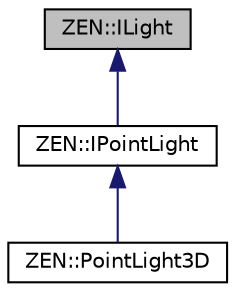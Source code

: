 digraph "ZEN::ILight"
{
 // LATEX_PDF_SIZE
  edge [fontname="Helvetica",fontsize="10",labelfontname="Helvetica",labelfontsize="10"];
  node [fontname="Helvetica",fontsize="10",shape=record];
  Node1 [label="ZEN::ILight",height=0.2,width=0.4,color="black", fillcolor="grey75", style="filled", fontcolor="black",tooltip=" "];
  Node1 -> Node2 [dir="back",color="midnightblue",fontsize="10",style="solid",fontname="Helvetica"];
  Node2 [label="ZEN::IPointLight",height=0.2,width=0.4,color="black", fillcolor="white", style="filled",URL="$classZEN_1_1IPointLight.html",tooltip=" "];
  Node2 -> Node3 [dir="back",color="midnightblue",fontsize="10",style="solid",fontname="Helvetica"];
  Node3 [label="ZEN::PointLight3D",height=0.2,width=0.4,color="black", fillcolor="white", style="filled",URL="$classZEN_1_1PointLight3D.html",tooltip=" "];
}
